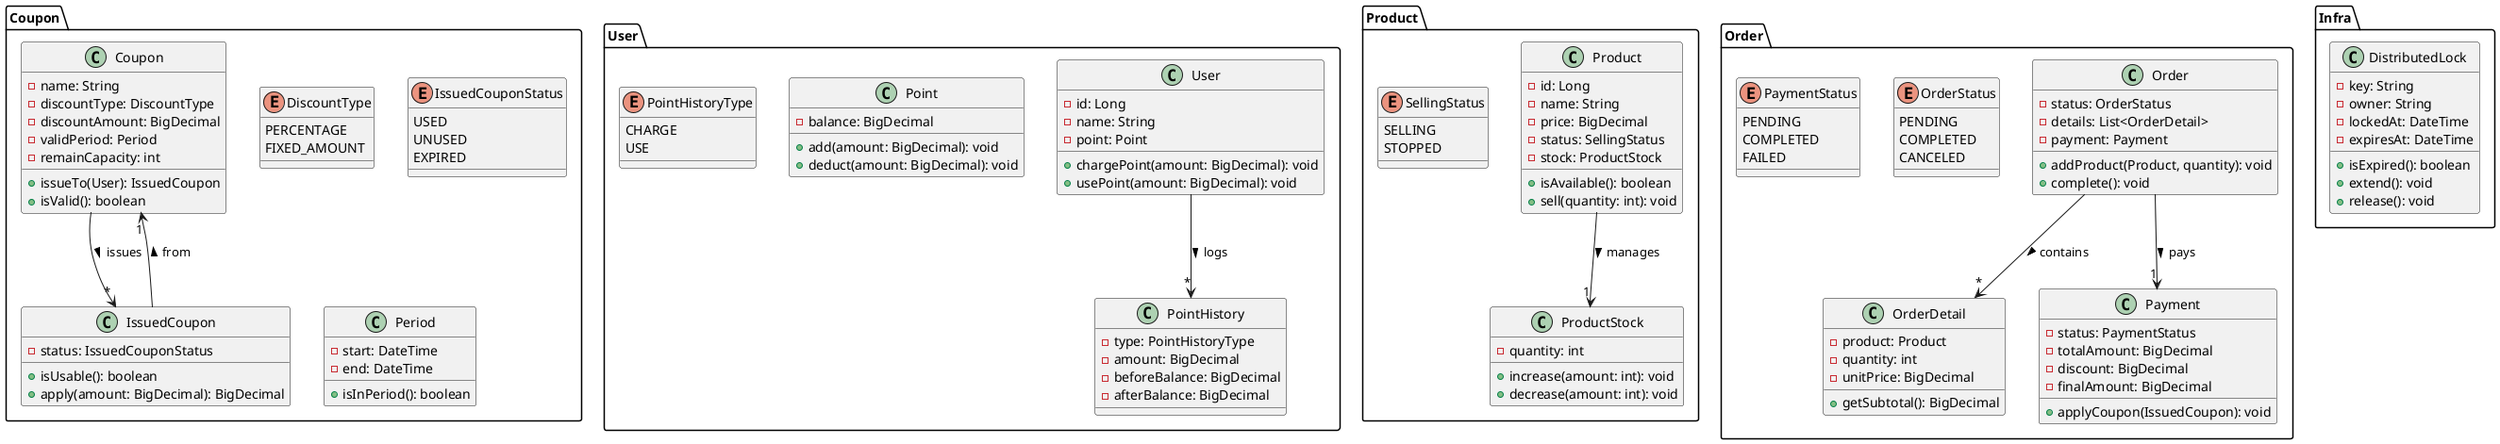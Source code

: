 @startuml
package "User" {
  class User {
    -id: Long
    -name: String
    -point: Point
    +chargePoint(amount: BigDecimal): void
    +usePoint(amount: BigDecimal): void
  }

  class Point {
    -balance: BigDecimal
    +add(amount: BigDecimal): void
    +deduct(amount: BigDecimal): void
  }

  class PointHistory {
    -type: PointHistoryType
    -amount: BigDecimal
    -beforeBalance: BigDecimal
    -afterBalance: BigDecimal
  }

  enum PointHistoryType {
    CHARGE
    USE
  }

  User --> "*" PointHistory : logs >
}

package "Product" {
  class Product {
    -id: Long
    -name: String
    -price: BigDecimal
    -status: SellingStatus
    -stock: ProductStock
    +isAvailable(): boolean
    +sell(quantity: int): void
  }

  class ProductStock {
    -quantity: int
    +increase(amount: int): void
    +decrease(amount: int): void
  }

  enum SellingStatus {
    SELLING
    STOPPED
  }

  Product --> "1" ProductStock : manages >
}

package "Coupon" {
  class Coupon {
    -name: String
    -discountType: DiscountType
    -discountAmount: BigDecimal
    -validPeriod: Period
    -remainCapacity: int
    +issueTo(User): IssuedCoupon
    +isValid(): boolean
  }

  class IssuedCoupon {
    -status: IssuedCouponStatus
    +isUsable(): boolean
    +apply(amount: BigDecimal): BigDecimal
  }

  enum DiscountType {
    PERCENTAGE
    FIXED_AMOUNT
  }

  enum IssuedCouponStatus {
    USED
    UNUSED
    EXPIRED
  }

  class Period {
    -start: DateTime
    -end: DateTime
    +isInPeriod(): boolean
  }

  Coupon --> "*" IssuedCoupon : issues >
  IssuedCoupon --> "1" Coupon : from >
}

package "Order" {
  class Order {
    -status: OrderStatus
    -details: List<OrderDetail>
    -payment: Payment
    +addProduct(Product, quantity): void
    +complete(): void
  }

  class OrderDetail {
    -product: Product
    -quantity: int
    -unitPrice: BigDecimal
    +getSubtotal(): BigDecimal
  }

  class Payment {
    -status: PaymentStatus
    -totalAmount: BigDecimal
    -discount: BigDecimal
    -finalAmount: BigDecimal
    +applyCoupon(IssuedCoupon): void
  }

  enum OrderStatus {
    PENDING
    COMPLETED
    CANCELED
  }

  enum PaymentStatus {
    PENDING
    COMPLETED
    FAILED
  }

  Order --> "*" OrderDetail : contains >
  Order --> "1" Payment : pays >
}

package "Infra" {
  class DistributedLock {
    -key: String
    -owner: String
    -lockedAt: DateTime
    -expiresAt: DateTime
    +isExpired(): boolean
    +extend(): void
    +release(): void
  }
}
@enduml

